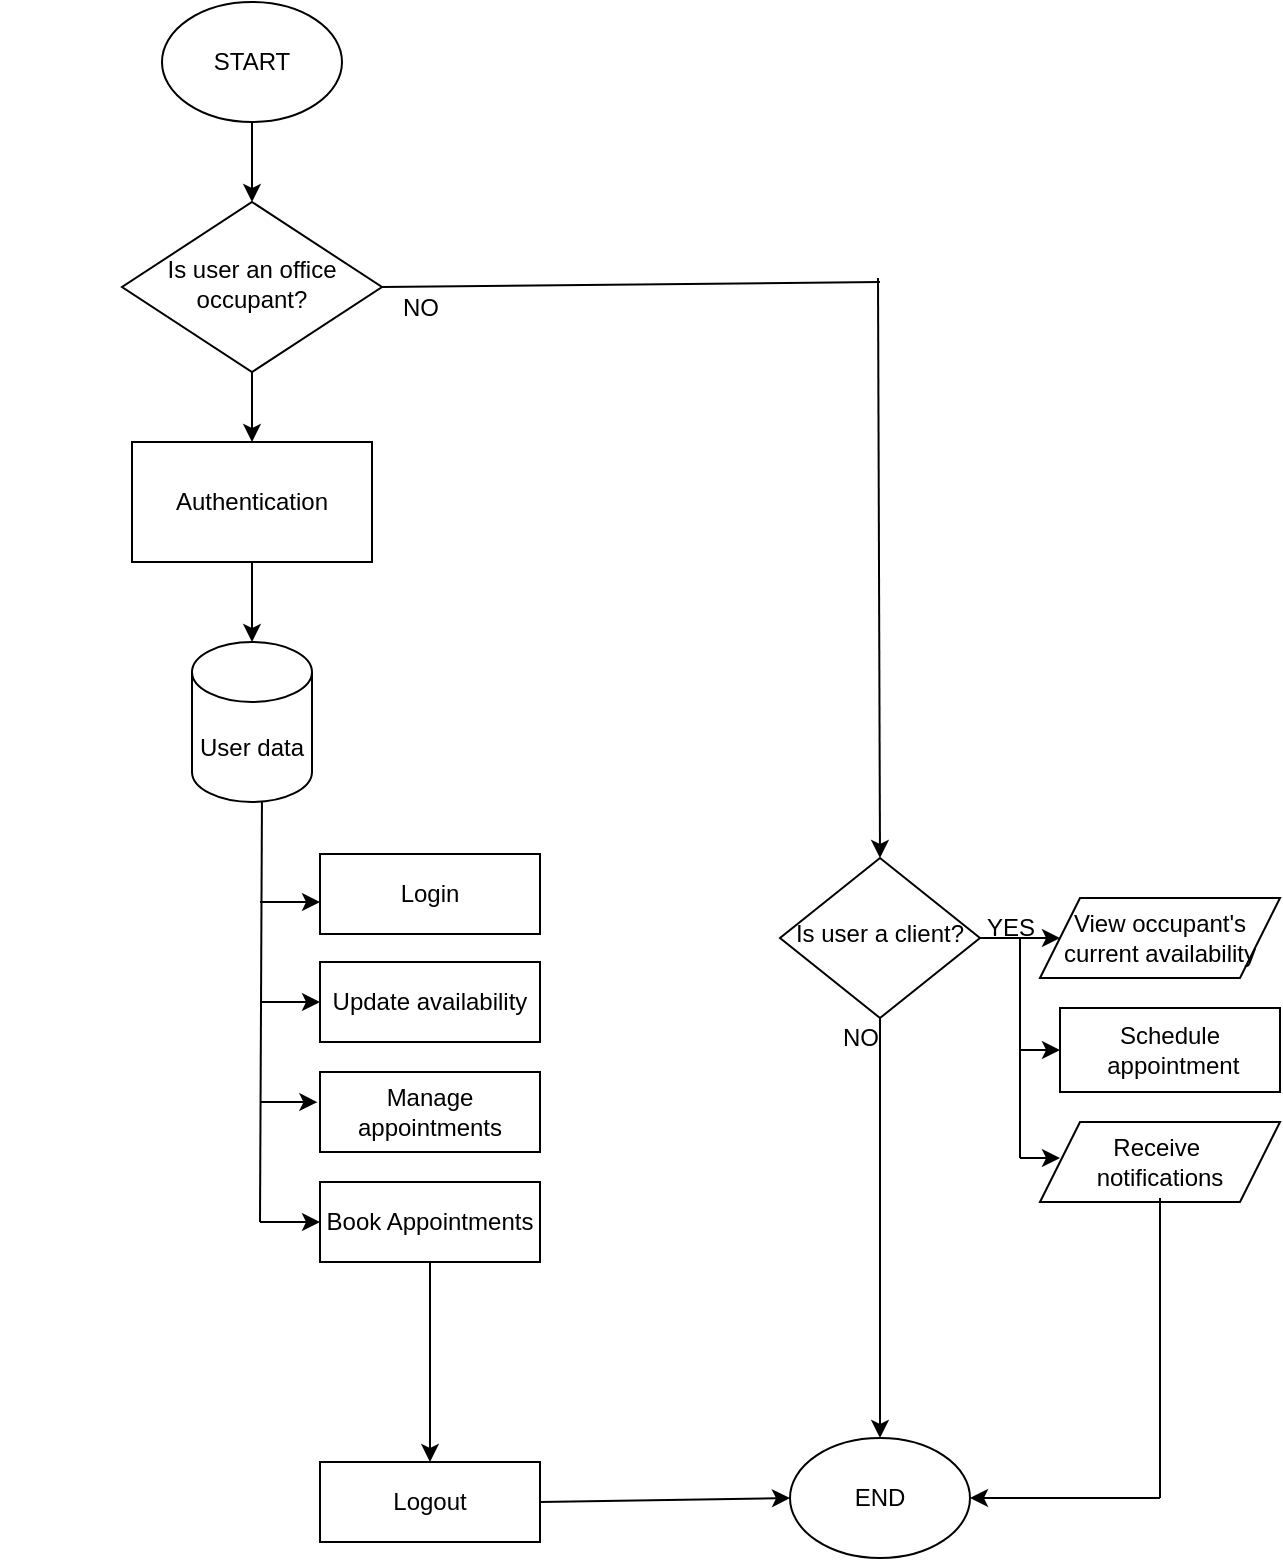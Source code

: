 <mxfile version="27.1.3">
  <diagram id="C5RBs43oDa-KdzZeNtuy" name="Page-1">
    <mxGraphModel dx="2256" dy="1927" grid="1" gridSize="10" guides="1" tooltips="1" connect="1" arrows="1" fold="1" page="1" pageScale="1" pageWidth="827" pageHeight="1169" math="0" shadow="0">
      <root>
        <mxCell id="WIyWlLk6GJQsqaUBKTNV-0" />
        <mxCell id="WIyWlLk6GJQsqaUBKTNV-1" parent="WIyWlLk6GJQsqaUBKTNV-0" />
        <mxCell id="yq9D64mHG4KZtYuCbHPB-52" value="Is user an office occupant?" style="rhombus;whiteSpace=wrap;html=1;shadow=0;fontFamily=Helvetica;fontSize=12;align=center;strokeWidth=1;spacing=6;spacingTop=-4;" vertex="1" parent="WIyWlLk6GJQsqaUBKTNV-1">
          <mxGeometry x="-659" y="-950" width="130" height="85" as="geometry" />
        </mxCell>
        <mxCell id="yq9D64mHG4KZtYuCbHPB-53" value="Is user a client?" style="rhombus;whiteSpace=wrap;html=1;shadow=0;fontFamily=Helvetica;fontSize=12;align=center;strokeWidth=1;spacing=6;spacingTop=-4;" vertex="1" parent="WIyWlLk6GJQsqaUBKTNV-1">
          <mxGeometry x="-330" y="-622" width="100" height="80" as="geometry" />
        </mxCell>
        <mxCell id="yq9D64mHG4KZtYuCbHPB-54" value="START" style="ellipse;whiteSpace=wrap;html=1;" vertex="1" parent="WIyWlLk6GJQsqaUBKTNV-1">
          <mxGeometry x="-639" y="-1050" width="90" height="60" as="geometry" />
        </mxCell>
        <mxCell id="yq9D64mHG4KZtYuCbHPB-56" value="User data" style="shape=cylinder3;whiteSpace=wrap;html=1;boundedLbl=1;backgroundOutline=1;size=15;" vertex="1" parent="WIyWlLk6GJQsqaUBKTNV-1">
          <mxGeometry x="-624" y="-730" width="60" height="80" as="geometry" />
        </mxCell>
        <mxCell id="yq9D64mHG4KZtYuCbHPB-57" value="END" style="ellipse;whiteSpace=wrap;html=1;" vertex="1" parent="WIyWlLk6GJQsqaUBKTNV-1">
          <mxGeometry x="-325" y="-332" width="90" height="60" as="geometry" />
        </mxCell>
        <mxCell id="yq9D64mHG4KZtYuCbHPB-58" value="Authentication" style="rounded=0;whiteSpace=wrap;html=1;" vertex="1" parent="WIyWlLk6GJQsqaUBKTNV-1">
          <mxGeometry x="-654" y="-830" width="120" height="60" as="geometry" />
        </mxCell>
        <mxCell id="yq9D64mHG4KZtYuCbHPB-59" value="" style="endArrow=classic;html=1;rounded=0;exitX=0.5;exitY=1;exitDx=0;exitDy=0;entryX=0.5;entryY=0;entryDx=0;entryDy=0;" edge="1" target="yq9D64mHG4KZtYuCbHPB-52" parent="WIyWlLk6GJQsqaUBKTNV-1">
          <mxGeometry width="50" height="50" relative="1" as="geometry">
            <mxPoint x="-594" y="-990" as="sourcePoint" />
            <mxPoint x="-594" y="-930" as="targetPoint" />
          </mxGeometry>
        </mxCell>
        <mxCell id="yq9D64mHG4KZtYuCbHPB-61" value="" style="endArrow=classic;html=1;rounded=0;exitX=0.5;exitY=1;exitDx=0;exitDy=0;entryX=0.5;entryY=0;entryDx=0;entryDy=0;entryPerimeter=0;" edge="1" source="yq9D64mHG4KZtYuCbHPB-58" target="yq9D64mHG4KZtYuCbHPB-56" parent="WIyWlLk6GJQsqaUBKTNV-1">
          <mxGeometry width="50" height="50" relative="1" as="geometry">
            <mxPoint x="-494" y="-850" as="sourcePoint" />
            <mxPoint x="-444" y="-900" as="targetPoint" />
          </mxGeometry>
        </mxCell>
        <mxCell id="yq9D64mHG4KZtYuCbHPB-63" value="" style="endArrow=classic;html=1;rounded=0;exitX=1;exitY=0.5;exitDx=0;exitDy=0;entryX=0;entryY=0.5;entryDx=0;entryDy=0;" edge="1" source="yq9D64mHG4KZtYuCbHPB-53" parent="WIyWlLk6GJQsqaUBKTNV-1">
          <mxGeometry width="50" height="50" relative="1" as="geometry">
            <mxPoint x="-440" y="-447" as="sourcePoint" />
            <mxPoint x="-190" y="-582" as="targetPoint" />
          </mxGeometry>
        </mxCell>
        <mxCell id="yq9D64mHG4KZtYuCbHPB-64" value="Logout" style="rounded=0;whiteSpace=wrap;html=1;" vertex="1" parent="WIyWlLk6GJQsqaUBKTNV-1">
          <mxGeometry x="-560" y="-320" width="110" height="40" as="geometry" />
        </mxCell>
        <mxCell id="yq9D64mHG4KZtYuCbHPB-65" value="" style="endArrow=classic;html=1;rounded=0;exitX=1;exitY=0.5;exitDx=0;exitDy=0;entryX=0;entryY=0.5;entryDx=0;entryDy=0;" edge="1" source="yq9D64mHG4KZtYuCbHPB-64" target="yq9D64mHG4KZtYuCbHPB-57" parent="WIyWlLk6GJQsqaUBKTNV-1">
          <mxGeometry width="50" height="50" relative="1" as="geometry">
            <mxPoint x="-259" y="-420" as="sourcePoint" />
            <mxPoint x="-209" y="-470" as="targetPoint" />
          </mxGeometry>
        </mxCell>
        <mxCell id="yq9D64mHG4KZtYuCbHPB-67" value="" style="endArrow=classic;html=1;rounded=0;exitX=0.5;exitY=1;exitDx=0;exitDy=0;entryX=0.5;entryY=0;entryDx=0;entryDy=0;" edge="1" source="yq9D64mHG4KZtYuCbHPB-53" target="yq9D64mHG4KZtYuCbHPB-57" parent="WIyWlLk6GJQsqaUBKTNV-1">
          <mxGeometry width="50" height="50" relative="1" as="geometry">
            <mxPoint x="-280" y="-402" as="sourcePoint" />
            <mxPoint x="-280" y="-512" as="targetPoint" />
          </mxGeometry>
        </mxCell>
        <mxCell id="yq9D64mHG4KZtYuCbHPB-68" value="" style="endArrow=classic;html=1;rounded=0;entryX=0.5;entryY=0;entryDx=0;entryDy=0;" edge="1" target="yq9D64mHG4KZtYuCbHPB-53" parent="WIyWlLk6GJQsqaUBKTNV-1">
          <mxGeometry width="50" height="50" relative="1" as="geometry">
            <mxPoint x="-281" y="-912" as="sourcePoint" />
            <mxPoint x="-280" y="-712" as="targetPoint" />
          </mxGeometry>
        </mxCell>
        <mxCell id="yq9D64mHG4KZtYuCbHPB-70" value="NO" style="text;html=1;align=center;verticalAlign=middle;resizable=0;points=[];autosize=1;strokeColor=none;fillColor=none;" vertex="1" parent="WIyWlLk6GJQsqaUBKTNV-1">
          <mxGeometry x="-310" y="-547" width="40" height="30" as="geometry" />
        </mxCell>
        <mxCell id="yq9D64mHG4KZtYuCbHPB-72" value="" style="endArrow=none;html=1;rounded=0;exitX=1;exitY=0.5;exitDx=0;exitDy=0;" edge="1" source="yq9D64mHG4KZtYuCbHPB-52" parent="WIyWlLk6GJQsqaUBKTNV-1">
          <mxGeometry width="50" height="50" relative="1" as="geometry">
            <mxPoint x="-584" y="-920" as="sourcePoint" />
            <mxPoint x="-280" y="-910" as="targetPoint" />
          </mxGeometry>
        </mxCell>
        <mxCell id="yq9D64mHG4KZtYuCbHPB-73" value="" style="endArrow=classic;html=1;rounded=0;entryX=1;entryY=0.5;entryDx=0;entryDy=0;" edge="1" target="yq9D64mHG4KZtYuCbHPB-57" parent="WIyWlLk6GJQsqaUBKTNV-1">
          <mxGeometry width="50" height="50" relative="1" as="geometry">
            <mxPoint x="-140" y="-302" as="sourcePoint" />
            <mxPoint x="-460" y="-292" as="targetPoint" />
          </mxGeometry>
        </mxCell>
        <mxCell id="yq9D64mHG4KZtYuCbHPB-74" value="Manage appointments" style="rounded=0;whiteSpace=wrap;html=1;" vertex="1" parent="WIyWlLk6GJQsqaUBKTNV-1">
          <mxGeometry x="-560" y="-515" width="110" height="40" as="geometry" />
        </mxCell>
        <mxCell id="yq9D64mHG4KZtYuCbHPB-75" value="Update availability" style="rounded=0;whiteSpace=wrap;html=1;" vertex="1" parent="WIyWlLk6GJQsqaUBKTNV-1">
          <mxGeometry x="-560" y="-570" width="110" height="40" as="geometry" />
        </mxCell>
        <mxCell id="yq9D64mHG4KZtYuCbHPB-76" value="Login" style="rounded=0;whiteSpace=wrap;html=1;" vertex="1" parent="WIyWlLk6GJQsqaUBKTNV-1">
          <mxGeometry x="-560" y="-624" width="110" height="40" as="geometry" />
        </mxCell>
        <mxCell id="yq9D64mHG4KZtYuCbHPB-77" value="" style="endArrow=classic;html=1;rounded=0;exitX=0.5;exitY=1;exitDx=0;exitDy=0;entryX=0.5;entryY=0;entryDx=0;entryDy=0;" edge="1" source="yq9D64mHG4KZtYuCbHPB-52" target="yq9D64mHG4KZtYuCbHPB-58" parent="WIyWlLk6GJQsqaUBKTNV-1">
          <mxGeometry width="50" height="50" relative="1" as="geometry">
            <mxPoint x="-539" y="-569.01" as="sourcePoint" />
            <mxPoint x="-498" y="-570" as="targetPoint" />
          </mxGeometry>
        </mxCell>
        <mxCell id="yq9D64mHG4KZtYuCbHPB-78" value="View occupant&#39;s current availability" style="shape=parallelogram;perimeter=parallelogramPerimeter;whiteSpace=wrap;html=1;fixedSize=1;" vertex="1" parent="WIyWlLk6GJQsqaUBKTNV-1">
          <mxGeometry x="-200" y="-602" width="120" height="40" as="geometry" />
        </mxCell>
        <mxCell id="yq9D64mHG4KZtYuCbHPB-79" value="Schedule&lt;div&gt;&lt;span style=&quot;background-color: transparent; color: light-dark(rgb(0, 0, 0), rgb(255, 255, 255));&quot;&gt;&amp;nbsp;appointment&lt;/span&gt;&lt;/div&gt;" style="rounded=0;whiteSpace=wrap;html=1;" vertex="1" parent="WIyWlLk6GJQsqaUBKTNV-1">
          <mxGeometry x="-190" y="-547" width="110" height="42" as="geometry" />
        </mxCell>
        <mxCell id="yq9D64mHG4KZtYuCbHPB-80" value="Receive&amp;nbsp;&lt;div&gt;notifications&lt;/div&gt;" style="shape=parallelogram;perimeter=parallelogramPerimeter;whiteSpace=wrap;html=1;fixedSize=1;" vertex="1" parent="WIyWlLk6GJQsqaUBKTNV-1">
          <mxGeometry x="-200" y="-490" width="120" height="40" as="geometry" />
        </mxCell>
        <mxCell id="yq9D64mHG4KZtYuCbHPB-81" value="YES" style="text;html=1;align=center;verticalAlign=middle;resizable=0;points=[];autosize=1;strokeColor=none;fillColor=none;" vertex="1" parent="WIyWlLk6GJQsqaUBKTNV-1">
          <mxGeometry x="-240" y="-602" width="50" height="30" as="geometry" />
        </mxCell>
        <mxCell id="yq9D64mHG4KZtYuCbHPB-82" value="" style="endArrow=none;html=1;rounded=0;entryX=0.6;entryY=0.667;entryDx=0;entryDy=0;entryPerimeter=0;" edge="1" target="yq9D64mHG4KZtYuCbHPB-81" parent="WIyWlLk6GJQsqaUBKTNV-1">
          <mxGeometry width="50" height="50" relative="1" as="geometry">
            <mxPoint x="-210" y="-472" as="sourcePoint" />
            <mxPoint x="-260" y="-502" as="targetPoint" />
          </mxGeometry>
        </mxCell>
        <mxCell id="yq9D64mHG4KZtYuCbHPB-83" value="" style="endArrow=classic;html=1;rounded=0;" edge="1" parent="WIyWlLk6GJQsqaUBKTNV-1">
          <mxGeometry width="50" height="50" relative="1" as="geometry">
            <mxPoint x="-210" y="-472" as="sourcePoint" />
            <mxPoint x="-190" y="-472.0" as="targetPoint" />
          </mxGeometry>
        </mxCell>
        <mxCell id="yq9D64mHG4KZtYuCbHPB-84" value="" style="endArrow=classic;html=1;rounded=0;entryX=0;entryY=0.5;entryDx=0;entryDy=0;" edge="1" parent="WIyWlLk6GJQsqaUBKTNV-1">
          <mxGeometry width="50" height="50" relative="1" as="geometry">
            <mxPoint x="-210" y="-526" as="sourcePoint" />
            <mxPoint x="-190" y="-526.0" as="targetPoint" />
          </mxGeometry>
        </mxCell>
        <mxCell id="yq9D64mHG4KZtYuCbHPB-85" value="" style="endArrow=none;html=1;rounded=0;entryX=0.5;entryY=1;entryDx=0;entryDy=0;" edge="1" parent="WIyWlLk6GJQsqaUBKTNV-1">
          <mxGeometry width="50" height="50" relative="1" as="geometry">
            <mxPoint x="-140" y="-302" as="sourcePoint" />
            <mxPoint x="-140" y="-452.0" as="targetPoint" />
          </mxGeometry>
        </mxCell>
        <mxCell id="yq9D64mHG4KZtYuCbHPB-86" value="Book Appointments" style="rounded=0;whiteSpace=wrap;html=1;" vertex="1" parent="WIyWlLk6GJQsqaUBKTNV-1">
          <mxGeometry x="-560" y="-460" width="110" height="40" as="geometry" />
        </mxCell>
        <mxCell id="yq9D64mHG4KZtYuCbHPB-89" value="" style="endArrow=none;html=1;rounded=0;" edge="1" parent="WIyWlLk6GJQsqaUBKTNV-1">
          <mxGeometry width="50" height="50" relative="1" as="geometry">
            <mxPoint x="-719" y="-590" as="sourcePoint" />
            <mxPoint x="-719" y="-590" as="targetPoint" />
            <Array as="points">
              <mxPoint x="-719" y="-590" />
            </Array>
          </mxGeometry>
        </mxCell>
        <mxCell id="yq9D64mHG4KZtYuCbHPB-93" value="" style="endArrow=classic;html=1;rounded=0;entryX=0;entryY=0.5;entryDx=0;entryDy=0;" edge="1" parent="WIyWlLk6GJQsqaUBKTNV-1" target="yq9D64mHG4KZtYuCbHPB-86">
          <mxGeometry width="50" height="50" relative="1" as="geometry">
            <mxPoint x="-590" y="-440" as="sourcePoint" />
            <mxPoint x="-620" y="-530" as="targetPoint" />
          </mxGeometry>
        </mxCell>
        <mxCell id="yq9D64mHG4KZtYuCbHPB-94" value="" style="endArrow=classic;html=1;rounded=0;exitX=0.5;exitY=1;exitDx=0;exitDy=0;entryX=0.5;entryY=0;entryDx=0;entryDy=0;" edge="1" source="yq9D64mHG4KZtYuCbHPB-86" target="yq9D64mHG4KZtYuCbHPB-64" parent="WIyWlLk6GJQsqaUBKTNV-1">
          <mxGeometry width="50" height="50" relative="1" as="geometry">
            <mxPoint x="-479" y="-400" as="sourcePoint" />
            <mxPoint x="-429" y="-450" as="targetPoint" />
          </mxGeometry>
        </mxCell>
        <mxCell id="yq9D64mHG4KZtYuCbHPB-95" value="NO" style="text;html=1;align=center;verticalAlign=middle;resizable=0;points=[];autosize=1;strokeColor=none;fillColor=none;" vertex="1" parent="WIyWlLk6GJQsqaUBKTNV-1">
          <mxGeometry x="-530" y="-912" width="40" height="30" as="geometry" />
        </mxCell>
        <mxCell id="yq9D64mHG4KZtYuCbHPB-103" value="" style="endArrow=none;html=1;rounded=0;entryX=0.583;entryY=0.994;entryDx=0;entryDy=0;entryPerimeter=0;" edge="1" parent="WIyWlLk6GJQsqaUBKTNV-1" target="yq9D64mHG4KZtYuCbHPB-56">
          <mxGeometry width="50" height="50" relative="1" as="geometry">
            <mxPoint x="-590" y="-440" as="sourcePoint" />
            <mxPoint x="-690" y="-580" as="targetPoint" />
          </mxGeometry>
        </mxCell>
        <mxCell id="yq9D64mHG4KZtYuCbHPB-104" value="" style="endArrow=classic;html=1;rounded=0;entryX=-0.012;entryY=0.377;entryDx=0;entryDy=0;entryPerimeter=0;" edge="1" parent="WIyWlLk6GJQsqaUBKTNV-1" target="yq9D64mHG4KZtYuCbHPB-74">
          <mxGeometry width="50" height="50" relative="1" as="geometry">
            <mxPoint x="-590" y="-500" as="sourcePoint" />
            <mxPoint x="-670" y="-540" as="targetPoint" />
          </mxGeometry>
        </mxCell>
        <mxCell id="yq9D64mHG4KZtYuCbHPB-105" value="" style="endArrow=classic;html=1;rounded=0;entryX=0;entryY=0.5;entryDx=0;entryDy=0;" edge="1" parent="WIyWlLk6GJQsqaUBKTNV-1" target="yq9D64mHG4KZtYuCbHPB-75">
          <mxGeometry width="50" height="50" relative="1" as="geometry">
            <mxPoint x="-590" y="-550" as="sourcePoint" />
            <mxPoint x="-670" y="-540" as="targetPoint" />
          </mxGeometry>
        </mxCell>
        <mxCell id="yq9D64mHG4KZtYuCbHPB-106" value="" style="endArrow=classic;html=1;rounded=0;" edge="1" parent="WIyWlLk6GJQsqaUBKTNV-1">
          <mxGeometry width="50" height="50" relative="1" as="geometry">
            <mxPoint x="-590" y="-600" as="sourcePoint" />
            <mxPoint x="-560" y="-600" as="targetPoint" />
          </mxGeometry>
        </mxCell>
      </root>
    </mxGraphModel>
  </diagram>
</mxfile>
